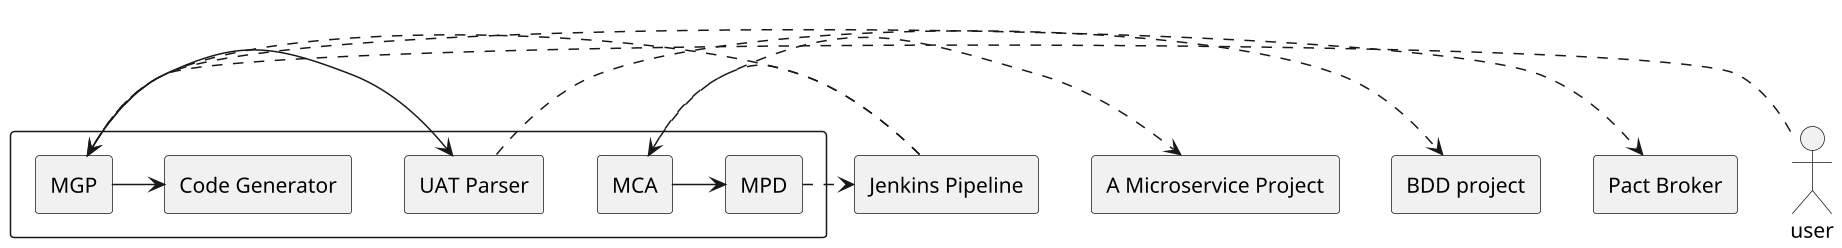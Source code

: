 @startuml
scale 1.5
rectangle "A Microservice Project" as mp
rectangle "Jenkins Pipeline" as jp
rectangle "BDD project" as bp
rectangle "Pact Broker" as pb
actor user

rectangle {
	rectangle "MCA" as mca
	rectangle "MGP"as mgp
	rectangle "UAT Parser" as uatp
	rectangle "Code Generator" as d

	rectangle "MPD" as mpd

	mca -r-> mpd
	mgp -> uatp
	mgp -> d
}

mpd.>jp
mca .> mp
jp .> mca
jp .> mgp
uatp .> bp
mgp .> pb
user .> mgp

@enduml